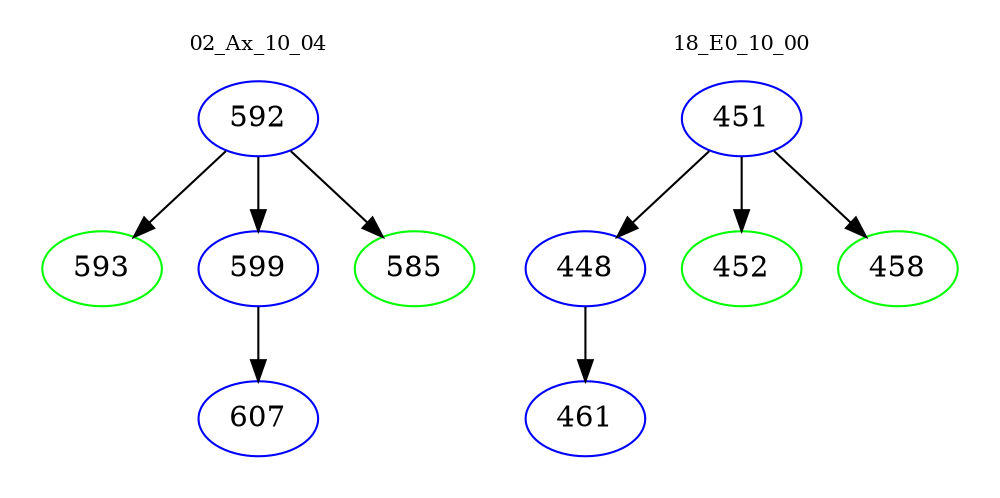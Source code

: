digraph{
subgraph cluster_0 {
color = white
label = "02_Ax_10_04";
fontsize=10;
T0_592 [label="592", color="blue"]
T0_592 -> T0_593 [color="black"]
T0_593 [label="593", color="green"]
T0_592 -> T0_599 [color="black"]
T0_599 [label="599", color="blue"]
T0_599 -> T0_607 [color="black"]
T0_607 [label="607", color="blue"]
T0_592 -> T0_585 [color="black"]
T0_585 [label="585", color="green"]
}
subgraph cluster_1 {
color = white
label = "18_E0_10_00";
fontsize=10;
T1_451 [label="451", color="blue"]
T1_451 -> T1_448 [color="black"]
T1_448 [label="448", color="blue"]
T1_448 -> T1_461 [color="black"]
T1_461 [label="461", color="blue"]
T1_451 -> T1_452 [color="black"]
T1_452 [label="452", color="green"]
T1_451 -> T1_458 [color="black"]
T1_458 [label="458", color="green"]
}
}

